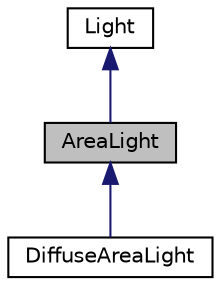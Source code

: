 digraph "AreaLight"
{
 // LATEX_PDF_SIZE
  edge [fontname="Helvetica",fontsize="10",labelfontname="Helvetica",labelfontsize="10"];
  node [fontname="Helvetica",fontsize="10",shape="box"];
  Node1 [label="AreaLight",height=0.2,width=0.4,color="black", fillcolor="grey75", style="filled", fontcolor="black",tooltip="Base class for all area light source."];
  Node2 -> Node1 [dir="back",color="midnightblue",fontsize="10",style="solid"];
  Node2 [label="Light",height=0.2,width=0.4,color="black", fillcolor="white", style="filled",URL="$class_light.html",tooltip="The base class for all light source."];
  Node1 -> Node3 [dir="back",color="midnightblue",fontsize="10",style="solid"];
  Node3 [label="DiffuseAreaLight",height=0.2,width=0.4,color="black", fillcolor="white", style="filled",URL="$class_diffuse_area_light.html",tooltip="Diffuse area light source."];
}
